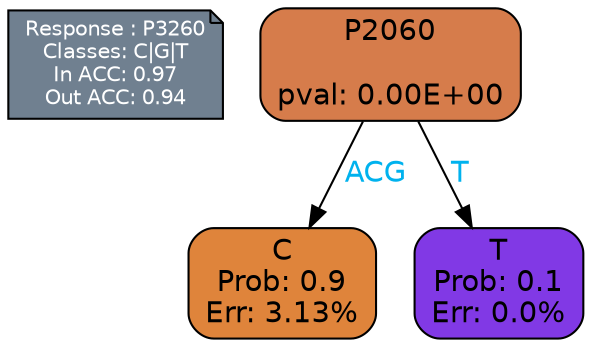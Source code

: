 digraph Tree {
node [shape=box, style="filled, rounded", color="black", fontname=helvetica] ;
graph [ranksep=equally, splines=polylines, bgcolor=transparent, dpi=600] ;
edge [fontname=helvetica] ;
LEGEND [label="Response : P3260
Classes: C|G|T
In ACC: 0.97
Out ACC: 0.94
",shape=note,align=left,style=filled,fillcolor="slategray",fontcolor="white",fontsize=10];1 [label="P2060

pval: 0.00E+00", fillcolor="#d67c4b"] ;
2 [label="C
Prob: 0.9
Err: 3.13%", fillcolor="#df843b"] ;
3 [label="T
Prob: 0.1
Err: 0.0%", fillcolor="#8139e5"] ;
1 -> 2 [label="ACG",fontcolor=deepskyblue2] ;
1 -> 3 [label="T",fontcolor=deepskyblue2] ;
{rank = same; 2;3;}{rank = same; LEGEND;1;}}